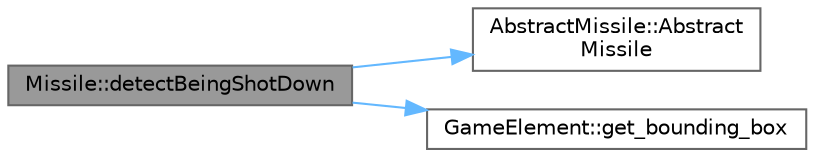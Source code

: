 digraph "Missile::detectBeingShotDown"
{
 // LATEX_PDF_SIZE
  bgcolor="transparent";
  edge [fontname=Helvetica,fontsize=10,labelfontname=Helvetica,labelfontsize=10];
  node [fontname=Helvetica,fontsize=10,shape=box,height=0.2,width=0.4];
  rankdir="LR";
  Node1 [id="Node000001",label="Missile::detectBeingShotDown",height=0.2,width=0.4,color="gray40", fillcolor="grey60", style="filled", fontcolor="black",tooltip="Detects if the missile has been shot down by friendly missiles."];
  Node1 -> Node2 [id="edge1_Node000001_Node000002",color="steelblue1",style="solid",tooltip=" "];
  Node2 [id="Node000002",label="AbstractMissile::Abstract\lMissile",height=0.2,width=0.4,color="grey40", fillcolor="white", style="filled",URL="$class_abstract_missile.html#a7ff220ecc88298178d598c7138ed4c35",tooltip="Protected constructor to prevent direct instantiation."];
  Node1 -> Node3 [id="edge2_Node000001_Node000003",color="steelblue1",style="solid",tooltip=" "];
  Node3 [id="Node000003",label="GameElement::get_bounding_box",height=0.2,width=0.4,color="grey40", fillcolor="white", style="filled",URL="$class_game_element.html#a713da0685298da37b766c0b990655f1d",tooltip="Gets the bounding box of the game element."];
}

